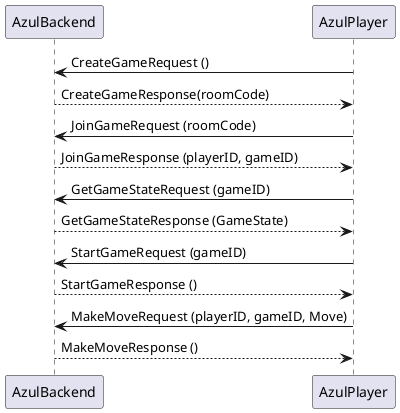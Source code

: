 @startuml

AzulBackend <- AzulPlayer: CreateGameRequest ()
AzulBackend --> AzulPlayer: CreateGameResponse(roomCode) 

AzulBackend <- AzulPlayer: JoinGameRequest (roomCode)
AzulBackend --> AzulPlayer: JoinGameResponse (playerID, gameID)

AzulBackend <- AzulPlayer: GetGameStateRequest (gameID)
AzulBackend --> AzulPlayer: GetGameStateResponse (GameState)

AzulBackend <- AzulPlayer: StartGameRequest (gameID)
AzulBackend --> AzulPlayer: StartGameResponse ()

AzulBackend <- AzulPlayer: MakeMoveRequest (playerID, gameID, Move)
AzulBackend --> AzulPlayer: MakeMoveResponse ()

@enduml
